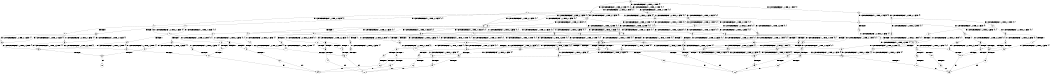digraph BCG {
size = "7, 10.5";
center = TRUE;
node [shape = circle];
0 [peripheries = 2];
0 -> 1 [label = "EX !0 !ATOMIC_EXCH_BRANCH (1, +1, TRUE, +0, 1, TRUE) !{0}"];
0 -> 2 [label = "EX !1 !ATOMIC_EXCH_BRANCH (1, +0, TRUE, +0, 1, TRUE) !{0}"];
0 -> 3 [label = "EX !0 !ATOMIC_EXCH_BRANCH (1, +1, TRUE, +0, 1, TRUE) !{0}"];
1 -> 4 [label = "EX !0 !ATOMIC_EXCH_BRANCH (1, +1, TRUE, +0, 1, FALSE) !{0}"];
1 -> 5 [label = "EX !1 !ATOMIC_EXCH_BRANCH (1, +0, TRUE, +0, 1, FALSE) !{0}"];
1 -> 6 [label = "EX !0 !ATOMIC_EXCH_BRANCH (1, +1, TRUE, +0, 1, FALSE) !{0}"];
2 -> 2 [label = "EX !1 !ATOMIC_EXCH_BRANCH (1, +0, TRUE, +0, 1, TRUE) !{0, 1}"];
2 -> 7 [label = "EX !0 !ATOMIC_EXCH_BRANCH (1, +1, TRUE, +0, 1, TRUE) !{0, 1}"];
2 -> 8 [label = "EX !0 !ATOMIC_EXCH_BRANCH (1, +1, TRUE, +0, 1, TRUE) !{0, 1}"];
3 -> 9 [label = "EX !1 !ATOMIC_EXCH_BRANCH (1, +0, TRUE, +0, 1, FALSE) !{0}"];
3 -> 6 [label = "EX !0 !ATOMIC_EXCH_BRANCH (1, +1, TRUE, +0, 1, FALSE) !{0}"];
4 -> 10 [label = "EX !1 !ATOMIC_EXCH_BRANCH (1, +0, TRUE, +0, 1, FALSE) !{0}"];
4 -> 11 [label = "TERMINATE !0"];
5 -> 12 [label = "EX !0 !ATOMIC_EXCH_BRANCH (1, +1, TRUE, +0, 1, TRUE) !{0, 1}"];
5 -> 13 [label = "EX !1 !ATOMIC_EXCH_BRANCH (1, +0, TRUE, +0, 3, TRUE) !{0, 1}"];
5 -> 14 [label = "EX !0 !ATOMIC_EXCH_BRANCH (1, +1, TRUE, +0, 1, TRUE) !{0, 1}"];
6 -> 15 [label = "EX !1 !ATOMIC_EXCH_BRANCH (1, +0, TRUE, +0, 1, FALSE) !{0}"];
6 -> 16 [label = "TERMINATE !0"];
7 -> 17 [label = "EX !0 !ATOMIC_EXCH_BRANCH (1, +1, TRUE, +0, 1, FALSE) !{0, 1}"];
7 -> 5 [label = "EX !1 !ATOMIC_EXCH_BRANCH (1, +0, TRUE, +0, 1, FALSE) !{0, 1}"];
7 -> 18 [label = "EX !0 !ATOMIC_EXCH_BRANCH (1, +1, TRUE, +0, 1, FALSE) !{0, 1}"];
8 -> 19 [label = "EX !1 !ATOMIC_EXCH_BRANCH (1, +0, TRUE, +0, 1, FALSE) !{0, 1}"];
8 -> 18 [label = "EX !0 !ATOMIC_EXCH_BRANCH (1, +1, TRUE, +0, 1, FALSE) !{0, 1}"];
8 -> 20 [label = "EX !1 !ATOMIC_EXCH_BRANCH (1, +0, TRUE, +0, 1, FALSE) !{0, 1}"];
9 -> 21 [label = "EX !0 !ATOMIC_EXCH_BRANCH (1, +1, TRUE, +0, 1, TRUE) !{0, 1}"];
9 -> 22 [label = "EX !1 !ATOMIC_EXCH_BRANCH (1, +0, TRUE, +0, 3, TRUE) !{0, 1}"];
10 -> 23 [label = "EX !1 !ATOMIC_EXCH_BRANCH (1, +0, TRUE, +0, 3, TRUE) !{0, 1}"];
10 -> 24 [label = "TERMINATE !0"];
11 -> 25 [label = "EX !1 !ATOMIC_EXCH_BRANCH (1, +0, TRUE, +0, 1, FALSE) !{1}"];
11 -> 26 [label = "EX !1 !ATOMIC_EXCH_BRANCH (1, +0, TRUE, +0, 1, FALSE) !{1}"];
12 -> 27 [label = "EX !0 !ATOMIC_EXCH_BRANCH (1, +1, TRUE, +0, 1, FALSE) !{0, 1}"];
12 -> 28 [label = "EX !1 !ATOMIC_EXCH_BRANCH (1, +0, TRUE, +0, 3, FALSE) !{0, 1}"];
12 -> 29 [label = "EX !0 !ATOMIC_EXCH_BRANCH (1, +1, TRUE, +0, 1, FALSE) !{0, 1}"];
13 -> 30 [label = "EX !0 !ATOMIC_EXCH_BRANCH (1, +1, TRUE, +0, 1, TRUE) !{0, 1}"];
13 -> 31 [label = "TERMINATE !1"];
13 -> 32 [label = "EX !0 !ATOMIC_EXCH_BRANCH (1, +1, TRUE, +0, 1, TRUE) !{0, 1}"];
14 -> 33 [label = "EX !1 !ATOMIC_EXCH_BRANCH (1, +0, TRUE, +0, 3, FALSE) !{0, 1}"];
14 -> 29 [label = "EX !0 !ATOMIC_EXCH_BRANCH (1, +1, TRUE, +0, 1, FALSE) !{0, 1}"];
14 -> 34 [label = "EX !1 !ATOMIC_EXCH_BRANCH (1, +0, TRUE, +0, 3, FALSE) !{0, 1}"];
15 -> 35 [label = "EX !1 !ATOMIC_EXCH_BRANCH (1, +0, TRUE, +0, 3, TRUE) !{0, 1}"];
15 -> 36 [label = "TERMINATE !0"];
16 -> 37 [label = "EX !1 !ATOMIC_EXCH_BRANCH (1, +0, TRUE, +0, 1, FALSE) !{1}"];
17 -> 10 [label = "EX !1 !ATOMIC_EXCH_BRANCH (1, +0, TRUE, +0, 1, FALSE) !{0, 1}"];
17 -> 38 [label = "TERMINATE !0"];
18 -> 39 [label = "EX !1 !ATOMIC_EXCH_BRANCH (1, +0, TRUE, +0, 1, FALSE) !{0, 1}"];
18 -> 40 [label = "EX !1 !ATOMIC_EXCH_BRANCH (1, +0, TRUE, +0, 1, FALSE) !{0, 1}"];
18 -> 41 [label = "TERMINATE !0"];
19 -> 42 [label = "EX !0 !ATOMIC_EXCH_BRANCH (1, +1, TRUE, +0, 1, TRUE) !{0, 1}"];
19 -> 43 [label = "EX !1 !ATOMIC_EXCH_BRANCH (1, +0, TRUE, +0, 3, TRUE) !{0, 1}"];
19 -> 14 [label = "EX !0 !ATOMIC_EXCH_BRANCH (1, +1, TRUE, +0, 1, TRUE) !{0, 1}"];
20 -> 43 [label = "EX !1 !ATOMIC_EXCH_BRANCH (1, +0, TRUE, +0, 3, TRUE) !{0, 1}"];
20 -> 14 [label = "EX !0 !ATOMIC_EXCH_BRANCH (1, +1, TRUE, +0, 1, TRUE) !{0, 1}"];
20 -> 44 [label = "EX !1 !ATOMIC_EXCH_BRANCH (1, +0, TRUE, +0, 3, TRUE) !{0, 1}"];
21 -> 45 [label = "EX !0 !ATOMIC_EXCH_BRANCH (1, +1, TRUE, +0, 1, FALSE) !{0, 1}"];
21 -> 46 [label = "EX !1 !ATOMIC_EXCH_BRANCH (1, +0, TRUE, +0, 3, FALSE) !{0, 1}"];
22 -> 47 [label = "EX !0 !ATOMIC_EXCH_BRANCH (1, +1, TRUE, +0, 1, TRUE) !{0, 1}"];
22 -> 48 [label = "TERMINATE !1"];
23 -> 49 [label = "TERMINATE !0"];
23 -> 50 [label = "TERMINATE !1"];
24 -> 51 [label = "EX !1 !ATOMIC_EXCH_BRANCH (1, +0, TRUE, +0, 3, TRUE) !{1}"];
24 -> 52 [label = "EX !1 !ATOMIC_EXCH_BRANCH (1, +0, TRUE, +0, 3, TRUE) !{1}"];
25 -> 51 [label = "EX !1 !ATOMIC_EXCH_BRANCH (1, +0, TRUE, +0, 3, TRUE) !{1}"];
25 -> 52 [label = "EX !1 !ATOMIC_EXCH_BRANCH (1, +0, TRUE, +0, 3, TRUE) !{1}"];
26 -> 52 [label = "EX !1 !ATOMIC_EXCH_BRANCH (1, +0, TRUE, +0, 3, TRUE) !{1}"];
27 -> 53 [label = "EX !1 !ATOMIC_EXCH_BRANCH (1, +0, TRUE, +0, 3, FALSE) !{0, 1}"];
27 -> 54 [label = "TERMINATE !0"];
28 -> 30 [label = "EX !0 !ATOMIC_EXCH_BRANCH (1, +1, TRUE, +0, 1, TRUE) !{0, 1}"];
28 -> 31 [label = "TERMINATE !1"];
28 -> 32 [label = "EX !0 !ATOMIC_EXCH_BRANCH (1, +1, TRUE, +0, 1, TRUE) !{0, 1}"];
29 -> 55 [label = "EX !1 !ATOMIC_EXCH_BRANCH (1, +0, TRUE, +0, 3, FALSE) !{0, 1}"];
29 -> 56 [label = "EX !1 !ATOMIC_EXCH_BRANCH (1, +0, TRUE, +0, 3, FALSE) !{0, 1}"];
29 -> 57 [label = "TERMINATE !0"];
30 -> 58 [label = "EX !0 !ATOMIC_EXCH_BRANCH (1, +1, TRUE, +0, 1, FALSE) !{0, 1}"];
30 -> 59 [label = "TERMINATE !1"];
30 -> 60 [label = "EX !0 !ATOMIC_EXCH_BRANCH (1, +1, TRUE, +0, 1, FALSE) !{0, 1}"];
31 -> 61 [label = "EX !0 !ATOMIC_EXCH_BRANCH (1, +1, TRUE, +0, 1, TRUE) !{0}"];
31 -> 62 [label = "EX !0 !ATOMIC_EXCH_BRANCH (1, +1, TRUE, +0, 1, TRUE) !{0}"];
32 -> 60 [label = "EX !0 !ATOMIC_EXCH_BRANCH (1, +1, TRUE, +0, 1, FALSE) !{0, 1}"];
32 -> 63 [label = "TERMINATE !1"];
33 -> 64 [label = "EX !0 !ATOMIC_EXCH_BRANCH (1, +1, TRUE, +0, 1, TRUE) !{0, 1}"];
33 -> 65 [label = "TERMINATE !1"];
33 -> 32 [label = "EX !0 !ATOMIC_EXCH_BRANCH (1, +1, TRUE, +0, 1, TRUE) !{0, 1}"];
34 -> 32 [label = "EX !0 !ATOMIC_EXCH_BRANCH (1, +1, TRUE, +0, 1, TRUE) !{0, 1}"];
34 -> 66 [label = "TERMINATE !1"];
35 -> 67 [label = "TERMINATE !0"];
35 -> 68 [label = "TERMINATE !1"];
36 -> 69 [label = "EX !1 !ATOMIC_EXCH_BRANCH (1, +0, TRUE, +0, 3, TRUE) !{1}"];
37 -> 69 [label = "EX !1 !ATOMIC_EXCH_BRANCH (1, +0, TRUE, +0, 3, TRUE) !{1}"];
38 -> 25 [label = "EX !1 !ATOMIC_EXCH_BRANCH (1, +0, TRUE, +0, 1, FALSE) !{1}"];
38 -> 26 [label = "EX !1 !ATOMIC_EXCH_BRANCH (1, +0, TRUE, +0, 1, FALSE) !{1}"];
39 -> 70 [label = "EX !1 !ATOMIC_EXCH_BRANCH (1, +0, TRUE, +0, 3, TRUE) !{0, 1}"];
39 -> 71 [label = "TERMINATE !0"];
40 -> 70 [label = "EX !1 !ATOMIC_EXCH_BRANCH (1, +0, TRUE, +0, 3, TRUE) !{0, 1}"];
40 -> 72 [label = "EX !1 !ATOMIC_EXCH_BRANCH (1, +0, TRUE, +0, 3, TRUE) !{0, 1}"];
40 -> 73 [label = "TERMINATE !0"];
41 -> 74 [label = "EX !1 !ATOMIC_EXCH_BRANCH (1, +0, TRUE, +0, 1, FALSE) !{1}"];
42 -> 75 [label = "EX !0 !ATOMIC_EXCH_BRANCH (1, +1, TRUE, +0, 1, FALSE) !{0, 1}"];
42 -> 33 [label = "EX !1 !ATOMIC_EXCH_BRANCH (1, +0, TRUE, +0, 3, FALSE) !{0, 1}"];
42 -> 29 [label = "EX !0 !ATOMIC_EXCH_BRANCH (1, +1, TRUE, +0, 1, FALSE) !{0, 1}"];
43 -> 64 [label = "EX !0 !ATOMIC_EXCH_BRANCH (1, +1, TRUE, +0, 1, TRUE) !{0, 1}"];
43 -> 65 [label = "TERMINATE !1"];
43 -> 32 [label = "EX !0 !ATOMIC_EXCH_BRANCH (1, +1, TRUE, +0, 1, TRUE) !{0, 1}"];
44 -> 32 [label = "EX !0 !ATOMIC_EXCH_BRANCH (1, +1, TRUE, +0, 1, TRUE) !{0, 1}"];
44 -> 66 [label = "TERMINATE !1"];
45 -> 76 [label = "EX !1 !ATOMIC_EXCH_BRANCH (1, +0, TRUE, +0, 3, FALSE) !{0, 1}"];
45 -> 77 [label = "TERMINATE !0"];
46 -> 47 [label = "EX !0 !ATOMIC_EXCH_BRANCH (1, +1, TRUE, +0, 1, TRUE) !{0, 1}"];
46 -> 48 [label = "TERMINATE !1"];
47 -> 78 [label = "EX !0 !ATOMIC_EXCH_BRANCH (1, +1, TRUE, +0, 1, FALSE) !{0, 1}"];
47 -> 79 [label = "TERMINATE !1"];
48 -> 62 [label = "EX !0 !ATOMIC_EXCH_BRANCH (1, +1, TRUE, +0, 1, TRUE) !{0}"];
49 -> 80 [label = "TERMINATE !1"];
50 -> 81 [label = "TERMINATE !0"];
51 -> 80 [label = "TERMINATE !1"];
52 -> 82 [label = "TERMINATE !1"];
53 -> 49 [label = "TERMINATE !0"];
53 -> 50 [label = "TERMINATE !1"];
54 -> 83 [label = "EX !1 !ATOMIC_EXCH_BRANCH (1, +0, TRUE, +0, 3, FALSE) !{1}"];
54 -> 84 [label = "EX !1 !ATOMIC_EXCH_BRANCH (1, +0, TRUE, +0, 3, FALSE) !{1}"];
55 -> 85 [label = "TERMINATE !0"];
55 -> 86 [label = "TERMINATE !1"];
56 -> 87 [label = "TERMINATE !0"];
56 -> 88 [label = "TERMINATE !1"];
57 -> 89 [label = "EX !1 !ATOMIC_EXCH_BRANCH (1, +0, TRUE, +0, 3, FALSE) !{1}"];
58 -> 90 [label = "TERMINATE !0"];
58 -> 91 [label = "TERMINATE !1"];
59 -> 92 [label = "EX !0 !ATOMIC_EXCH_BRANCH (1, +1, TRUE, +0, 1, FALSE) !{0}"];
59 -> 93 [label = "EX !0 !ATOMIC_EXCH_BRANCH (1, +1, TRUE, +0, 1, FALSE) !{0}"];
60 -> 94 [label = "TERMINATE !0"];
60 -> 95 [label = "TERMINATE !1"];
61 -> 92 [label = "EX !0 !ATOMIC_EXCH_BRANCH (1, +1, TRUE, +0, 1, FALSE) !{0}"];
61 -> 93 [label = "EX !0 !ATOMIC_EXCH_BRANCH (1, +1, TRUE, +0, 1, FALSE) !{0}"];
62 -> 93 [label = "EX !0 !ATOMIC_EXCH_BRANCH (1, +1, TRUE, +0, 1, FALSE) !{0}"];
63 -> 96 [label = "EX !0 !ATOMIC_EXCH_BRANCH (1, +1, TRUE, +0, 1, FALSE) !{0}"];
64 -> 97 [label = "EX !0 !ATOMIC_EXCH_BRANCH (1, +1, TRUE, +0, 1, FALSE) !{0, 1}"];
64 -> 98 [label = "TERMINATE !1"];
64 -> 60 [label = "EX !0 !ATOMIC_EXCH_BRANCH (1, +1, TRUE, +0, 1, FALSE) !{0, 1}"];
65 -> 99 [label = "EX !0 !ATOMIC_EXCH_BRANCH (1, +1, TRUE, +0, 1, TRUE) !{0}"];
66 -> 100 [label = "EX !0 !ATOMIC_EXCH_BRANCH (1, +1, TRUE, +0, 1, TRUE) !{0}"];
67 -> 101 [label = "TERMINATE !1"];
68 -> 102 [label = "TERMINATE !0"];
69 -> 101 [label = "TERMINATE !1"];
70 -> 85 [label = "TERMINATE !0"];
70 -> 86 [label = "TERMINATE !1"];
71 -> 103 [label = "EX !1 !ATOMIC_EXCH_BRANCH (1, +0, TRUE, +0, 3, TRUE) !{1}"];
72 -> 87 [label = "TERMINATE !0"];
72 -> 88 [label = "TERMINATE !1"];
73 -> 104 [label = "EX !1 !ATOMIC_EXCH_BRANCH (1, +0, TRUE, +0, 3, TRUE) !{1}"];
74 -> 104 [label = "EX !1 !ATOMIC_EXCH_BRANCH (1, +0, TRUE, +0, 3, TRUE) !{1}"];
75 -> 55 [label = "EX !1 !ATOMIC_EXCH_BRANCH (1, +0, TRUE, +0, 3, FALSE) !{0, 1}"];
75 -> 105 [label = "TERMINATE !0"];
76 -> 67 [label = "TERMINATE !0"];
76 -> 68 [label = "TERMINATE !1"];
77 -> 106 [label = "EX !1 !ATOMIC_EXCH_BRANCH (1, +0, TRUE, +0, 3, FALSE) !{1}"];
78 -> 107 [label = "TERMINATE !0"];
78 -> 108 [label = "TERMINATE !1"];
79 -> 93 [label = "EX !0 !ATOMIC_EXCH_BRANCH (1, +1, TRUE, +0, 1, FALSE) !{0}"];
80 -> 109 [label = "exit"];
81 -> 109 [label = "exit"];
82 -> 110 [label = "exit"];
83 -> 80 [label = "TERMINATE !1"];
84 -> 82 [label = "TERMINATE !1"];
85 -> 111 [label = "TERMINATE !1"];
86 -> 112 [label = "TERMINATE !0"];
87 -> 113 [label = "TERMINATE !1"];
88 -> 114 [label = "TERMINATE !0"];
89 -> 113 [label = "TERMINATE !1"];
90 -> 115 [label = "TERMINATE !1"];
91 -> 116 [label = "TERMINATE !0"];
92 -> 116 [label = "TERMINATE !0"];
93 -> 117 [label = "TERMINATE !0"];
94 -> 118 [label = "TERMINATE !1"];
95 -> 119 [label = "TERMINATE !0"];
96 -> 119 [label = "TERMINATE !0"];
97 -> 120 [label = "TERMINATE !0"];
97 -> 121 [label = "TERMINATE !1"];
98 -> 122 [label = "EX !0 !ATOMIC_EXCH_BRANCH (1, +1, TRUE, +0, 1, FALSE) !{0}"];
99 -> 122 [label = "EX !0 !ATOMIC_EXCH_BRANCH (1, +1, TRUE, +0, 1, FALSE) !{0}"];
100 -> 96 [label = "EX !0 !ATOMIC_EXCH_BRANCH (1, +1, TRUE, +0, 1, FALSE) !{0}"];
101 -> 123 [label = "exit"];
102 -> 123 [label = "exit"];
103 -> 111 [label = "TERMINATE !1"];
104 -> 113 [label = "TERMINATE !1"];
105 -> 124 [label = "EX !1 !ATOMIC_EXCH_BRANCH (1, +0, TRUE, +0, 3, FALSE) !{1}"];
106 -> 101 [label = "TERMINATE !1"];
107 -> 125 [label = "TERMINATE !1"];
108 -> 117 [label = "TERMINATE !0"];
111 -> 126 [label = "exit"];
112 -> 126 [label = "exit"];
113 -> 127 [label = "exit"];
114 -> 127 [label = "exit"];
115 -> 109 [label = "exit"];
116 -> 109 [label = "exit"];
117 -> 123 [label = "exit"];
118 -> 127 [label = "exit"];
119 -> 127 [label = "exit"];
120 -> 128 [label = "TERMINATE !1"];
121 -> 129 [label = "TERMINATE !0"];
122 -> 129 [label = "TERMINATE !0"];
124 -> 111 [label = "TERMINATE !1"];
125 -> 123 [label = "exit"];
128 -> 126 [label = "exit"];
129 -> 126 [label = "exit"];
}
